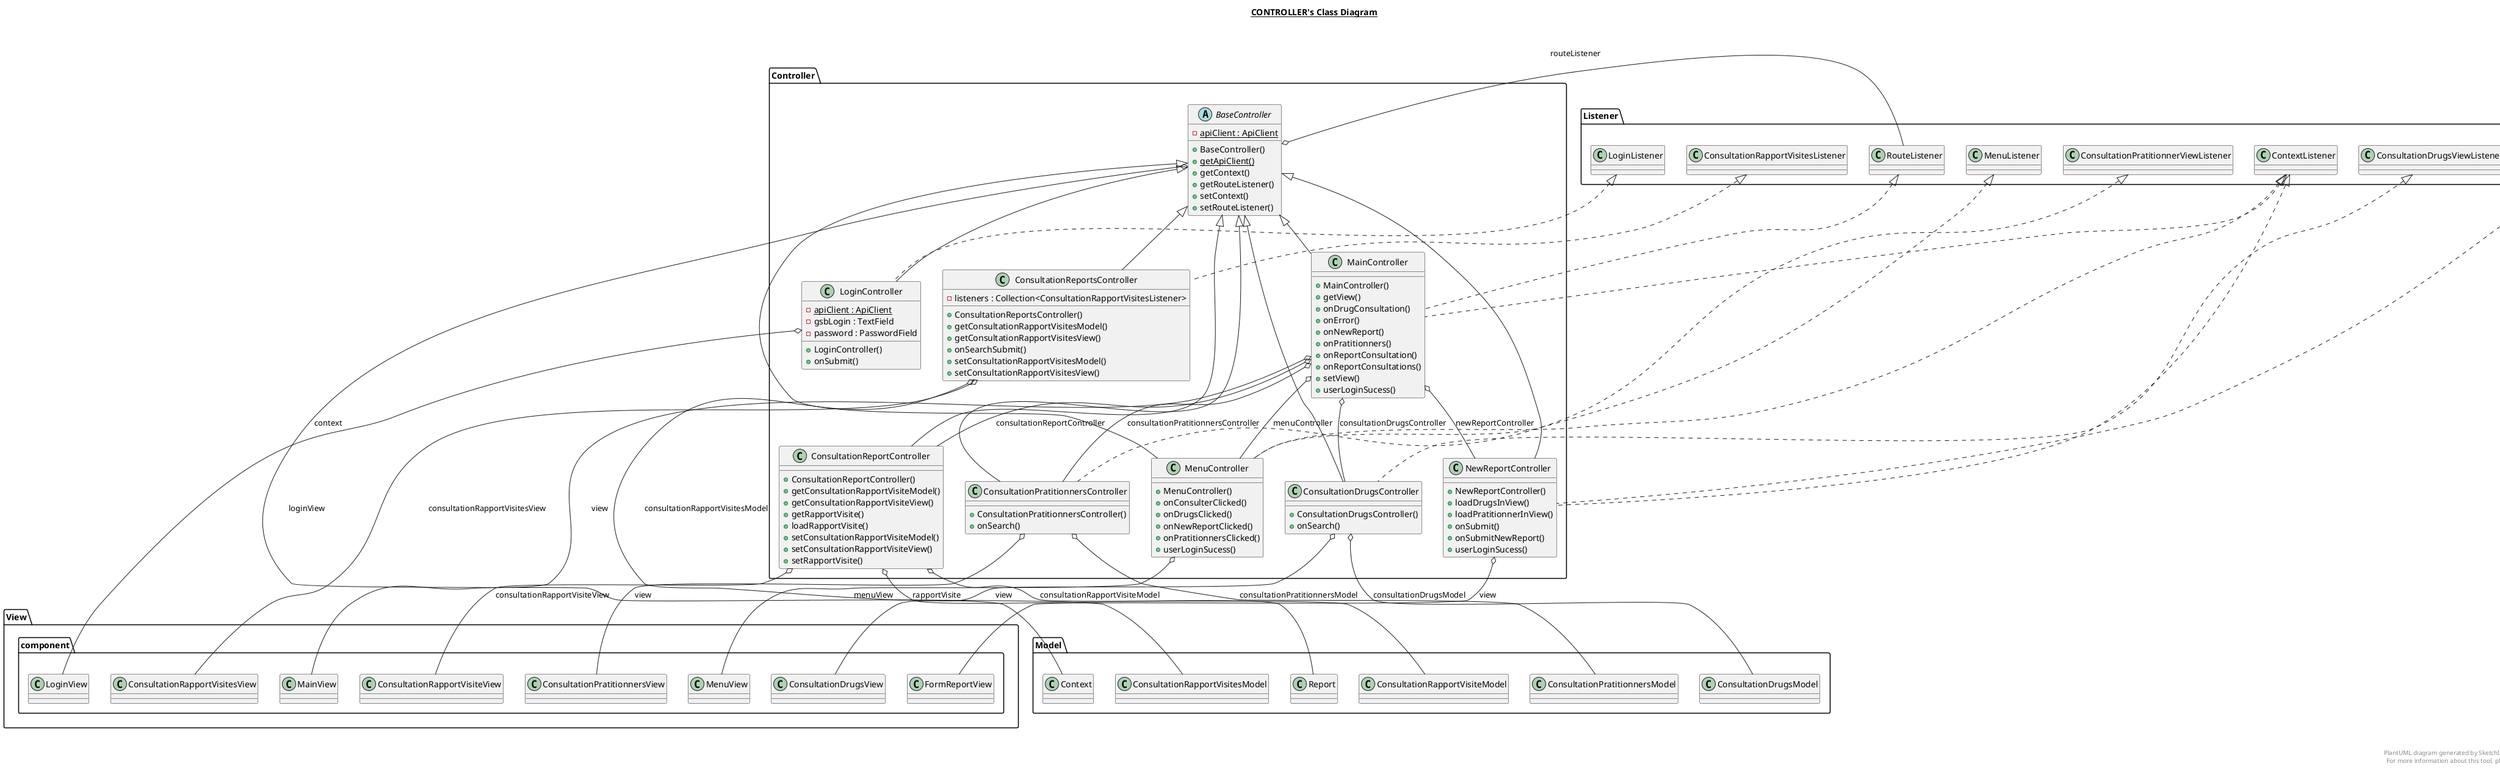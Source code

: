 @startuml

title __CONTROLLER's Class Diagram__\n

    namespace Controller {
      abstract class Controller.BaseController {
          {static} - apiClient : ApiClient
          + BaseController()
          {static} + getApiClient()
          + getContext()
          + getRouteListener()
          + setContext()
          + setRouteListener()
      }
    }
  

  
    namespace Controller {
      class Controller.ConsultationDrugsController {
          + ConsultationDrugsController()
          + onSearch()
      }
    }
  

  
    namespace Controller {
      class Controller.ConsultationPratitionnersController {
          + ConsultationPratitionnersController()
          + onSearch()
      }
    }
  

  
    namespace Controller {
      class Controller.ConsultationReportController {
          + ConsultationReportController()
          + getConsultationRapportVisiteModel()
          + getConsultationRapportVisiteView()
          + getRapportVisite()
          + loadRapportVisite()
          + setConsultationRapportVisiteModel()
          + setConsultationRapportVisiteView()
          + setRapportVisite()
      }
    }
  

  
    namespace Controller {
      class Controller.ConsultationReportsController {
          - listeners : Collection<ConsultationRapportVisitesListener>
          + ConsultationReportsController()
          + getConsultationRapportVisitesModel()
          + getConsultationRapportVisitesView()
          + onSearchSubmit()
          + setConsultationRapportVisitesModel()
          + setConsultationRapportVisitesView()
      }
    }
  

  
    namespace Controller {
      class Controller.LoginController {
          {static} - apiClient : ApiClient
          - gsbLogin : TextField
          - password : PasswordField
          + LoginController()
          + onSubmit()
      }
    }
  

  
    namespace Controller {
      class Controller.MainController {
          + MainController()
          + getView()
          + onDrugConsultation()
          + onError()
          + onNewReport()
          + onPratitionners()
          + onReportConsultation()
          + onReportConsultations()
          + setView()
          + userLoginSucess()
      }
    }
  

  
    namespace Controller {
      class Controller.MenuController {
          + MenuController()
          + onConsulterClicked()
          + onDrugsClicked()
          + onNewReportClicked()
          + onPratitionnersClicked()
          + userLoginSucess()
      }
    }
  

  
    namespace Controller {
      class Controller.NewReportController {
          + NewReportController()
          + loadDrugsInView()
          + loadPratitionnerInView()
          + onSubmit()
          + onSubmitNewReport()
          + userLoginSucess()
      }
    }
  

  Controller.BaseController o-- Model.Context : context
  Controller.BaseController o-- Listener.RouteListener : routeListener
  Controller.ConsultationDrugsController .up.|> Listener.ConsultationDrugsViewListener
  Controller.ConsultationDrugsController -up-|> Controller.BaseController
  Controller.ConsultationDrugsController o-- Model.ConsultationDrugsModel : consultationDrugsModel
  Controller.ConsultationDrugsController o-- View.component.ConsultationDrugsView : view
  Controller.ConsultationPratitionnersController .up.|> Listener.ConsultationPratitionnerViewListener
  Controller.ConsultationPratitionnersController -up-|> Controller.BaseController
  Controller.ConsultationPratitionnersController o-- Model.ConsultationPratitionnersModel : consultationPratitionnersModel
  Controller.ConsultationPratitionnersController o-- View.component.ConsultationPratitionnersView : view
  Controller.ConsultationReportController -up-|> Controller.BaseController
  Controller.ConsultationReportController o-- Model.ConsultationRapportVisiteModel : consultationRapportVisiteModel
  Controller.ConsultationReportController o-- View.component.ConsultationRapportVisiteView : consultationRapportVisiteView
  Controller.ConsultationReportController o-- Model.Report : rapportVisite
  Controller.ConsultationReportsController .up.|> Listener.ConsultationRapportVisitesListener
  Controller.ConsultationReportsController -up-|> Controller.BaseController
  Controller.ConsultationReportsController o-- Model.ConsultationRapportVisitesModel : consultationRapportVisitesModel
  Controller.ConsultationReportsController o-- View.component.ConsultationRapportVisitesView : consultationRapportVisitesView
  Controller.LoginController .up.|> Listener.LoginListener
  Controller.LoginController -up-|> Controller.BaseController
  Controller.LoginController o-- View.component.LoginView : loginView
  Controller.MainController .up.|> Listener.ContextListener
  Controller.MainController .up.|> Listener.RouteListener
  Controller.MainController -up-|> Controller.BaseController
  Controller.MainController o-- Controller.ConsultationDrugsController : consultationDrugsController
  Controller.MainController o-- Controller.ConsultationPratitionnersController : consultationPratitionnersController
  Controller.MainController o-- Controller.ConsultationReportController : consultationReportController
  Controller.MainController o-- Controller.MenuController : menuController
  Controller.MainController o-- Controller.NewReportController : newReportController
  Controller.MainController o-- View.component.MainView : view
  Controller.MenuController .up.|> Listener.ContextListener
  Controller.MenuController .up.|> Listener.MenuListener
  Controller.MenuController -up-|> Controller.BaseController
  Controller.MenuController o-- View.component.MenuView : menuView
  Controller.NewReportController .up.|> Listener.ContextListener
  Controller.NewReportController .up.|> Listener.NewReportListener
  Controller.NewReportController -up-|> Controller.BaseController
  Controller.NewReportController o-- View.component.FormReportView : view


right footer


PlantUML diagram generated by SketchIt! (https://bitbucket.org/pmesmeur/sketch.it)
For more information about this tool, please contact philippe.mesmeur@gmail.com
endfooter

@enduml
